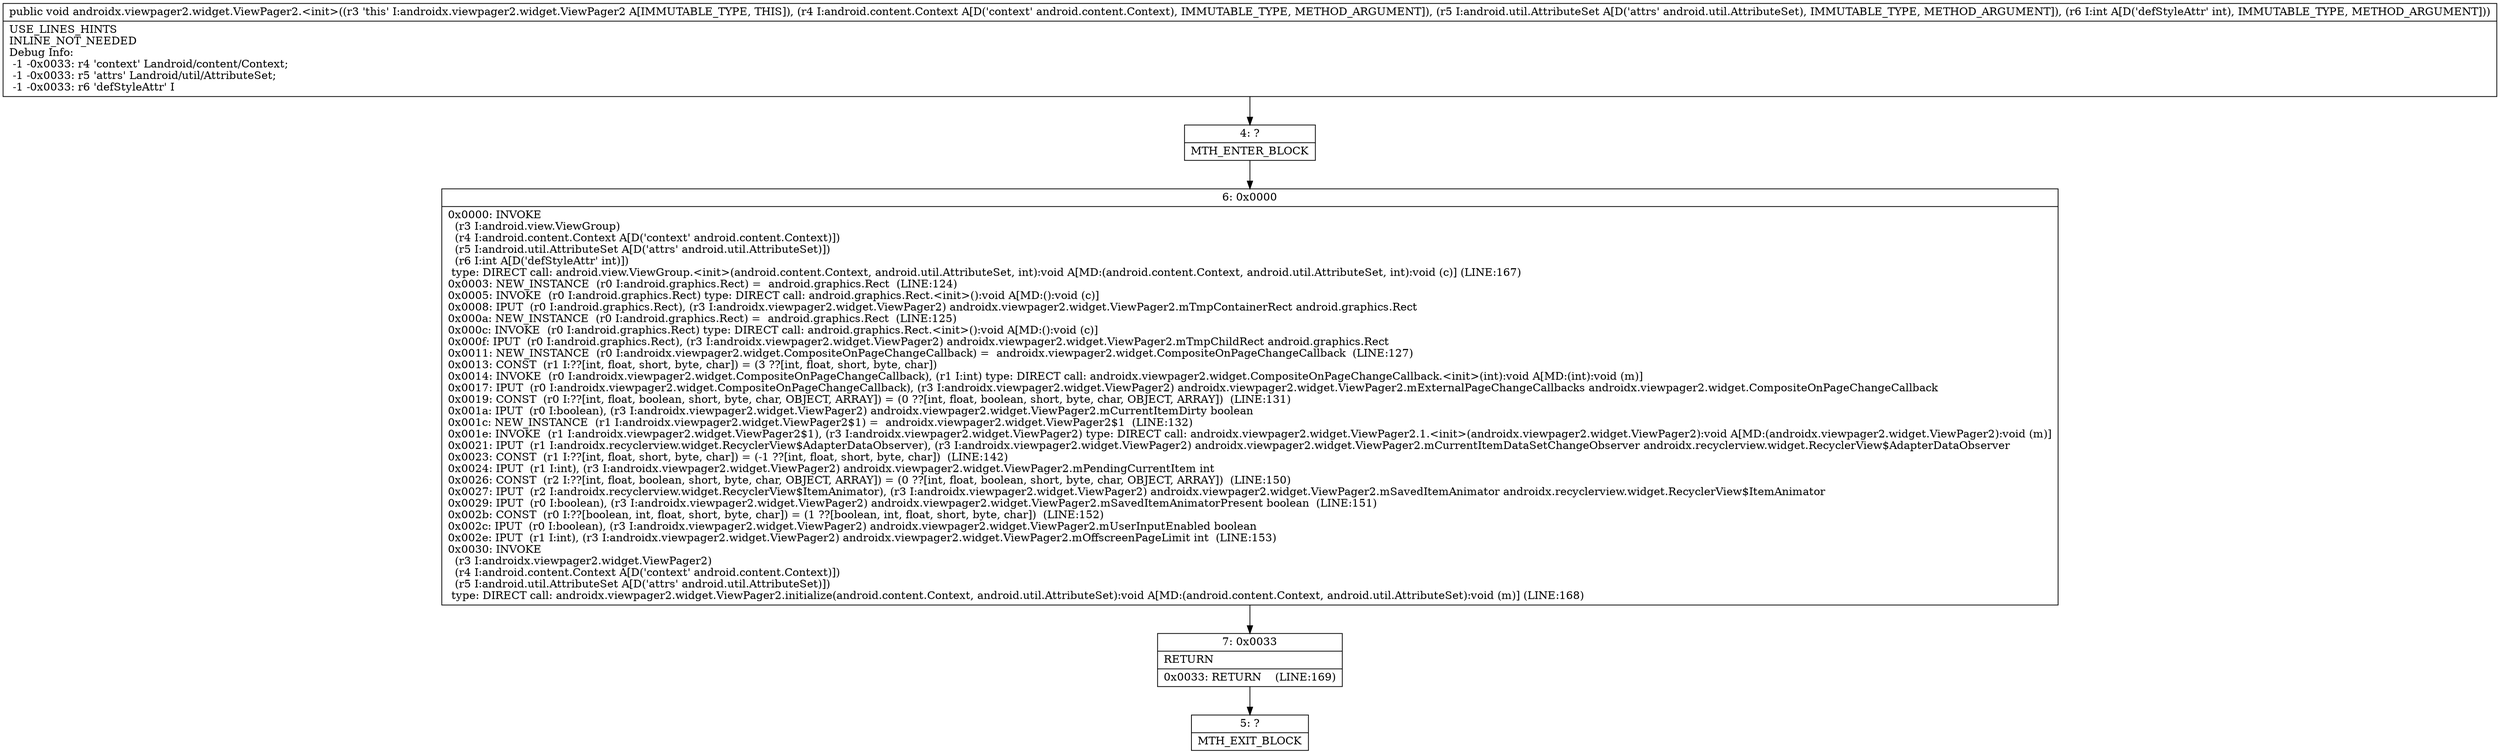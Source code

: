 digraph "CFG forandroidx.viewpager2.widget.ViewPager2.\<init\>(Landroid\/content\/Context;Landroid\/util\/AttributeSet;I)V" {
Node_4 [shape=record,label="{4\:\ ?|MTH_ENTER_BLOCK\l}"];
Node_6 [shape=record,label="{6\:\ 0x0000|0x0000: INVOKE  \l  (r3 I:android.view.ViewGroup)\l  (r4 I:android.content.Context A[D('context' android.content.Context)])\l  (r5 I:android.util.AttributeSet A[D('attrs' android.util.AttributeSet)])\l  (r6 I:int A[D('defStyleAttr' int)])\l type: DIRECT call: android.view.ViewGroup.\<init\>(android.content.Context, android.util.AttributeSet, int):void A[MD:(android.content.Context, android.util.AttributeSet, int):void (c)] (LINE:167)\l0x0003: NEW_INSTANCE  (r0 I:android.graphics.Rect) =  android.graphics.Rect  (LINE:124)\l0x0005: INVOKE  (r0 I:android.graphics.Rect) type: DIRECT call: android.graphics.Rect.\<init\>():void A[MD:():void (c)]\l0x0008: IPUT  (r0 I:android.graphics.Rect), (r3 I:androidx.viewpager2.widget.ViewPager2) androidx.viewpager2.widget.ViewPager2.mTmpContainerRect android.graphics.Rect \l0x000a: NEW_INSTANCE  (r0 I:android.graphics.Rect) =  android.graphics.Rect  (LINE:125)\l0x000c: INVOKE  (r0 I:android.graphics.Rect) type: DIRECT call: android.graphics.Rect.\<init\>():void A[MD:():void (c)]\l0x000f: IPUT  (r0 I:android.graphics.Rect), (r3 I:androidx.viewpager2.widget.ViewPager2) androidx.viewpager2.widget.ViewPager2.mTmpChildRect android.graphics.Rect \l0x0011: NEW_INSTANCE  (r0 I:androidx.viewpager2.widget.CompositeOnPageChangeCallback) =  androidx.viewpager2.widget.CompositeOnPageChangeCallback  (LINE:127)\l0x0013: CONST  (r1 I:??[int, float, short, byte, char]) = (3 ??[int, float, short, byte, char]) \l0x0014: INVOKE  (r0 I:androidx.viewpager2.widget.CompositeOnPageChangeCallback), (r1 I:int) type: DIRECT call: androidx.viewpager2.widget.CompositeOnPageChangeCallback.\<init\>(int):void A[MD:(int):void (m)]\l0x0017: IPUT  (r0 I:androidx.viewpager2.widget.CompositeOnPageChangeCallback), (r3 I:androidx.viewpager2.widget.ViewPager2) androidx.viewpager2.widget.ViewPager2.mExternalPageChangeCallbacks androidx.viewpager2.widget.CompositeOnPageChangeCallback \l0x0019: CONST  (r0 I:??[int, float, boolean, short, byte, char, OBJECT, ARRAY]) = (0 ??[int, float, boolean, short, byte, char, OBJECT, ARRAY])  (LINE:131)\l0x001a: IPUT  (r0 I:boolean), (r3 I:androidx.viewpager2.widget.ViewPager2) androidx.viewpager2.widget.ViewPager2.mCurrentItemDirty boolean \l0x001c: NEW_INSTANCE  (r1 I:androidx.viewpager2.widget.ViewPager2$1) =  androidx.viewpager2.widget.ViewPager2$1  (LINE:132)\l0x001e: INVOKE  (r1 I:androidx.viewpager2.widget.ViewPager2$1), (r3 I:androidx.viewpager2.widget.ViewPager2) type: DIRECT call: androidx.viewpager2.widget.ViewPager2.1.\<init\>(androidx.viewpager2.widget.ViewPager2):void A[MD:(androidx.viewpager2.widget.ViewPager2):void (m)]\l0x0021: IPUT  (r1 I:androidx.recyclerview.widget.RecyclerView$AdapterDataObserver), (r3 I:androidx.viewpager2.widget.ViewPager2) androidx.viewpager2.widget.ViewPager2.mCurrentItemDataSetChangeObserver androidx.recyclerview.widget.RecyclerView$AdapterDataObserver \l0x0023: CONST  (r1 I:??[int, float, short, byte, char]) = (\-1 ??[int, float, short, byte, char])  (LINE:142)\l0x0024: IPUT  (r1 I:int), (r3 I:androidx.viewpager2.widget.ViewPager2) androidx.viewpager2.widget.ViewPager2.mPendingCurrentItem int \l0x0026: CONST  (r2 I:??[int, float, boolean, short, byte, char, OBJECT, ARRAY]) = (0 ??[int, float, boolean, short, byte, char, OBJECT, ARRAY])  (LINE:150)\l0x0027: IPUT  (r2 I:androidx.recyclerview.widget.RecyclerView$ItemAnimator), (r3 I:androidx.viewpager2.widget.ViewPager2) androidx.viewpager2.widget.ViewPager2.mSavedItemAnimator androidx.recyclerview.widget.RecyclerView$ItemAnimator \l0x0029: IPUT  (r0 I:boolean), (r3 I:androidx.viewpager2.widget.ViewPager2) androidx.viewpager2.widget.ViewPager2.mSavedItemAnimatorPresent boolean  (LINE:151)\l0x002b: CONST  (r0 I:??[boolean, int, float, short, byte, char]) = (1 ??[boolean, int, float, short, byte, char])  (LINE:152)\l0x002c: IPUT  (r0 I:boolean), (r3 I:androidx.viewpager2.widget.ViewPager2) androidx.viewpager2.widget.ViewPager2.mUserInputEnabled boolean \l0x002e: IPUT  (r1 I:int), (r3 I:androidx.viewpager2.widget.ViewPager2) androidx.viewpager2.widget.ViewPager2.mOffscreenPageLimit int  (LINE:153)\l0x0030: INVOKE  \l  (r3 I:androidx.viewpager2.widget.ViewPager2)\l  (r4 I:android.content.Context A[D('context' android.content.Context)])\l  (r5 I:android.util.AttributeSet A[D('attrs' android.util.AttributeSet)])\l type: DIRECT call: androidx.viewpager2.widget.ViewPager2.initialize(android.content.Context, android.util.AttributeSet):void A[MD:(android.content.Context, android.util.AttributeSet):void (m)] (LINE:168)\l}"];
Node_7 [shape=record,label="{7\:\ 0x0033|RETURN\l|0x0033: RETURN    (LINE:169)\l}"];
Node_5 [shape=record,label="{5\:\ ?|MTH_EXIT_BLOCK\l}"];
MethodNode[shape=record,label="{public void androidx.viewpager2.widget.ViewPager2.\<init\>((r3 'this' I:androidx.viewpager2.widget.ViewPager2 A[IMMUTABLE_TYPE, THIS]), (r4 I:android.content.Context A[D('context' android.content.Context), IMMUTABLE_TYPE, METHOD_ARGUMENT]), (r5 I:android.util.AttributeSet A[D('attrs' android.util.AttributeSet), IMMUTABLE_TYPE, METHOD_ARGUMENT]), (r6 I:int A[D('defStyleAttr' int), IMMUTABLE_TYPE, METHOD_ARGUMENT]))  | USE_LINES_HINTS\lINLINE_NOT_NEEDED\lDebug Info:\l  \-1 \-0x0033: r4 'context' Landroid\/content\/Context;\l  \-1 \-0x0033: r5 'attrs' Landroid\/util\/AttributeSet;\l  \-1 \-0x0033: r6 'defStyleAttr' I\l}"];
MethodNode -> Node_4;Node_4 -> Node_6;
Node_6 -> Node_7;
Node_7 -> Node_5;
}


